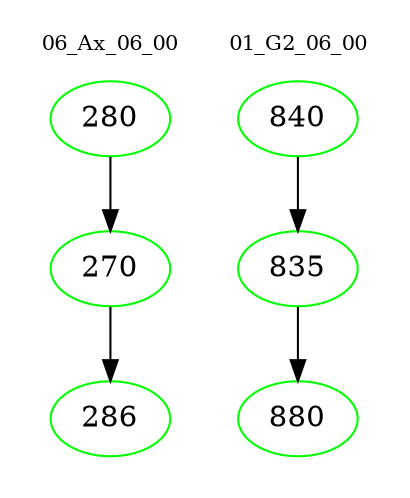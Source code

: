 digraph{
subgraph cluster_0 {
color = white
label = "06_Ax_06_00";
fontsize=10;
T0_280 [label="280", color="green"]
T0_280 -> T0_270 [color="black"]
T0_270 [label="270", color="green"]
T0_270 -> T0_286 [color="black"]
T0_286 [label="286", color="green"]
}
subgraph cluster_1 {
color = white
label = "01_G2_06_00";
fontsize=10;
T1_840 [label="840", color="green"]
T1_840 -> T1_835 [color="black"]
T1_835 [label="835", color="green"]
T1_835 -> T1_880 [color="black"]
T1_880 [label="880", color="green"]
}
}
